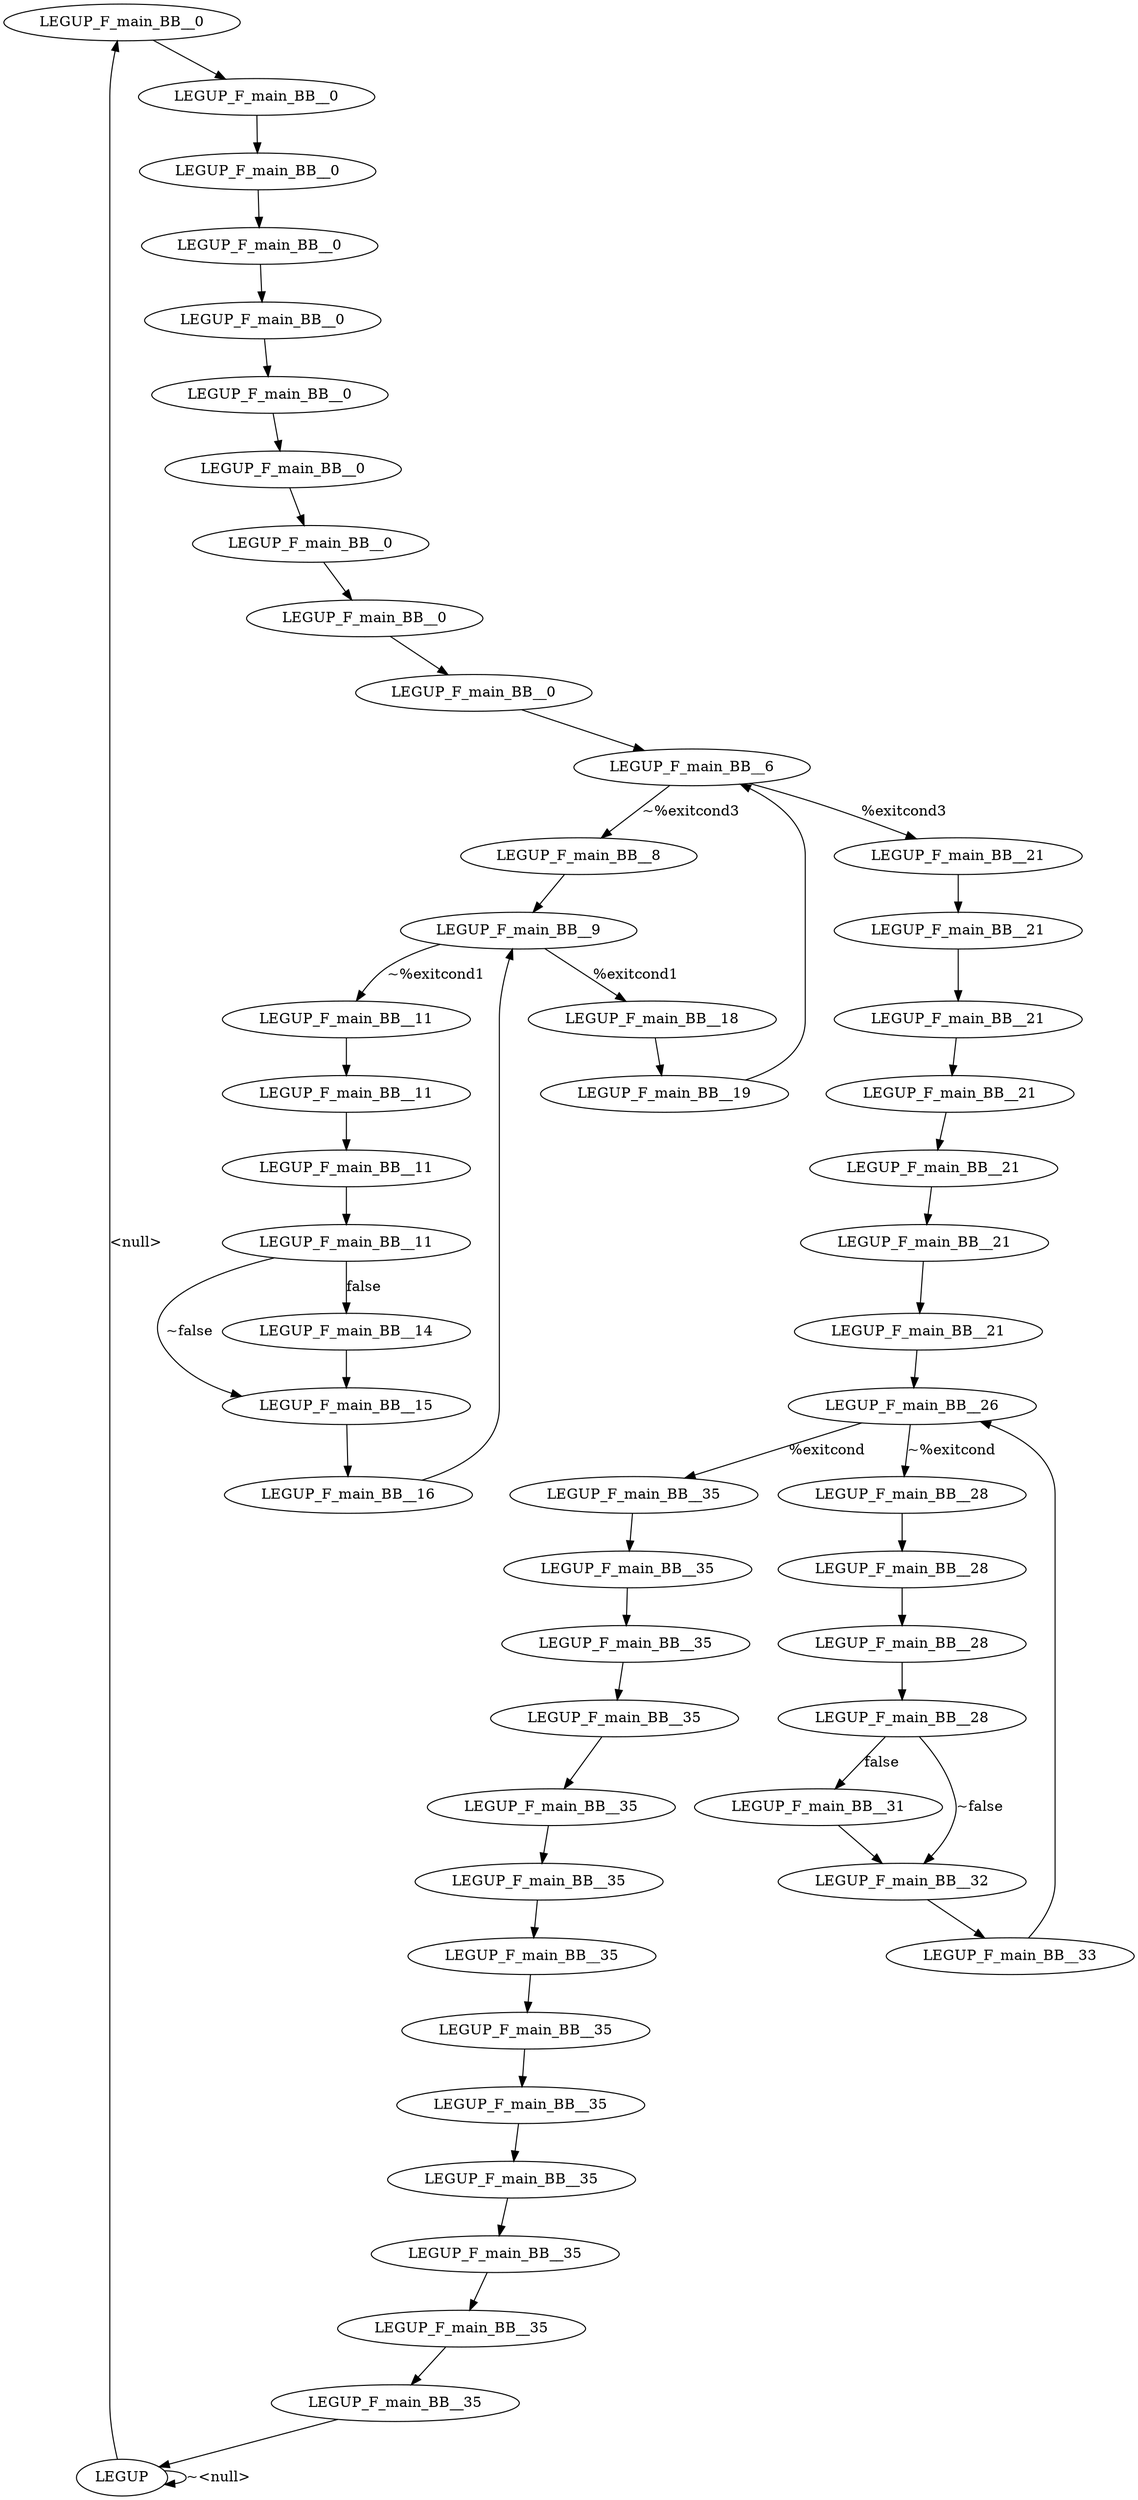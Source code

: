 digraph {
Node0x3190650[label="LEGUP_F_main_BB__0"];
Node0x31904b0[label="LEGUP"];
Node0x31904b0 -> Node0x3190650[label="<null>"];
Node0x31904b0 -> Node0x31904b0[label="~<null>"];
Node0x3190720[label="LEGUP_F_main_BB__0"];
Node0x3190650 -> Node0x3190720;
Node0x31907f0[label="LEGUP_F_main_BB__0"];
Node0x3190720 -> Node0x31907f0;
Node0x31908c0[label="LEGUP_F_main_BB__0"];
Node0x31907f0 -> Node0x31908c0;
Node0x3190990[label="LEGUP_F_main_BB__0"];
Node0x31908c0 -> Node0x3190990;
Node0x3190a60[label="LEGUP_F_main_BB__0"];
Node0x3190990 -> Node0x3190a60;
Node0x3190b30[label="LEGUP_F_main_BB__0"];
Node0x3190a60 -> Node0x3190b30;
Node0x3190c00[label="LEGUP_F_main_BB__0"];
Node0x3190b30 -> Node0x3190c00;
Node0x3190cd0[label="LEGUP_F_main_BB__0"];
Node0x3190c00 -> Node0x3190cd0;
Node0x3190da0[label="LEGUP_F_main_BB__0"];
Node0x3190cd0 -> Node0x3190da0;
Node0x3190e70[label="LEGUP_F_main_BB__6"];
Node0x3190da0 -> Node0x3190e70;
Node0x3191830[label="LEGUP_F_main_BB__21"];
Node0x3190e70 -> Node0x3191830[label="%exitcond3"];
Node0x3190f40[label="LEGUP_F_main_BB__8"];
Node0x3190e70 -> Node0x3190f40[label="~%exitcond3"];
Node0x3191010[label="LEGUP_F_main_BB__9"];
Node0x3190f40 -> Node0x3191010;
Node0x3191690[label="LEGUP_F_main_BB__18"];
Node0x3191010 -> Node0x3191690[label="%exitcond1"];
Node0x31910e0[label="LEGUP_F_main_BB__11"];
Node0x3191010 -> Node0x31910e0[label="~%exitcond1"];
Node0x31911b0[label="LEGUP_F_main_BB__11"];
Node0x31910e0 -> Node0x31911b0;
Node0x3191280[label="LEGUP_F_main_BB__11"];
Node0x31911b0 -> Node0x3191280;
Node0x3191350[label="LEGUP_F_main_BB__11"];
Node0x3191280 -> Node0x3191350;
Node0x3191420[label="LEGUP_F_main_BB__14"];
Node0x3191350 -> Node0x3191420[label="false"];
Node0x31914f0[label="LEGUP_F_main_BB__15"];
Node0x3191350 -> Node0x31914f0[label="~false"];
Node0x3191420 -> Node0x31914f0;
Node0x31915c0[label="LEGUP_F_main_BB__16"];
Node0x31914f0 -> Node0x31915c0;
Node0x31915c0 -> Node0x3191010;
Node0x3191760[label="LEGUP_F_main_BB__19"];
Node0x3191690 -> Node0x3191760;
Node0x3191760 -> Node0x3190e70;
Node0x3191900[label="LEGUP_F_main_BB__21"];
Node0x3191830 -> Node0x3191900;
Node0x31919d0[label="LEGUP_F_main_BB__21"];
Node0x3191900 -> Node0x31919d0;
Node0x3191aa0[label="LEGUP_F_main_BB__21"];
Node0x31919d0 -> Node0x3191aa0;
Node0x3191b70[label="LEGUP_F_main_BB__21"];
Node0x3191aa0 -> Node0x3191b70;
Node0x3191c40[label="LEGUP_F_main_BB__21"];
Node0x3191b70 -> Node0x3191c40;
Node0x3191d10[label="LEGUP_F_main_BB__21"];
Node0x3191c40 -> Node0x3191d10;
Node0x3191de0[label="LEGUP_F_main_BB__26"];
Node0x3191d10 -> Node0x3191de0;
Node0x31925a0[label="LEGUP_F_main_BB__35"];
Node0x3191de0 -> Node0x31925a0[label="%exitcond"];
Node0x3191eb0[label="LEGUP_F_main_BB__28"];
Node0x3191de0 -> Node0x3191eb0[label="~%exitcond"];
Node0x3191f80[label="LEGUP_F_main_BB__28"];
Node0x3191eb0 -> Node0x3191f80;
Node0x3192050[label="LEGUP_F_main_BB__28"];
Node0x3191f80 -> Node0x3192050;
Node0x3192160[label="LEGUP_F_main_BB__28"];
Node0x3192050 -> Node0x3192160;
Node0x3192270[label="LEGUP_F_main_BB__31"];
Node0x3192160 -> Node0x3192270[label="false"];
Node0x3192380[label="LEGUP_F_main_BB__32"];
Node0x3192160 -> Node0x3192380[label="~false"];
Node0x3192270 -> Node0x3192380;
Node0x3192490[label="LEGUP_F_main_BB__33"];
Node0x3192380 -> Node0x3192490;
Node0x3192490 -> Node0x3191de0;
Node0x31926b0[label="LEGUP_F_main_BB__35"];
Node0x31925a0 -> Node0x31926b0;
Node0x31927c0[label="LEGUP_F_main_BB__35"];
Node0x31926b0 -> Node0x31927c0;
Node0x31928d0[label="LEGUP_F_main_BB__35"];
Node0x31927c0 -> Node0x31928d0;
Node0x31929e0[label="LEGUP_F_main_BB__35"];
Node0x31928d0 -> Node0x31929e0;
Node0x3192af0[label="LEGUP_F_main_BB__35"];
Node0x31929e0 -> Node0x3192af0;
Node0x3192c00[label="LEGUP_F_main_BB__35"];
Node0x3192af0 -> Node0x3192c00;
Node0x3192d10[label="LEGUP_F_main_BB__35"];
Node0x3192c00 -> Node0x3192d10;
Node0x3192e20[label="LEGUP_F_main_BB__35"];
Node0x3192d10 -> Node0x3192e20;
Node0x3192f30[label="LEGUP_F_main_BB__35"];
Node0x3192e20 -> Node0x3192f30;
Node0x3193040[label="LEGUP_F_main_BB__35"];
Node0x3192f30 -> Node0x3193040;
Node0x3193150[label="LEGUP_F_main_BB__35"];
Node0x3193040 -> Node0x3193150;
Node0x3193260[label="LEGUP_F_main_BB__35"];
Node0x3193150 -> Node0x3193260;
Node0x3193260 -> Node0x31904b0;
}
